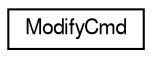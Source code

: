 digraph "Graphical Class Hierarchy"
{
  edge [fontname="FreeSans",fontsize="10",labelfontname="FreeSans",labelfontsize="10"];
  node [fontname="FreeSans",fontsize="10",shape=record];
  rankdir="LR";
  Node1 [label="ModifyCmd",height=0.2,width=0.4,color="black", fillcolor="white", style="filled",URL="$structModifyCmd.html",tooltip="Structure for one parsed modification command. "];
}
